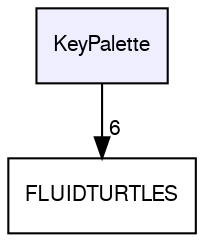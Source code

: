 digraph "KeyPalette" {
  bgcolor=transparent;
  compound=true
  node [ fontsize="10", fontname="FreeSans"];
  edge [ labelfontsize="10", labelfontname="FreeSans"];
  dir_bfae1e828e55c83e49a704858884c85c [shape=box, label="KeyPalette", style="filled", fillcolor="#eeeeff", pencolor="black", URL="dir_bfae1e828e55c83e49a704858884c85c.html"];
  dir_ad540987da793b2d49ae23efb13ead7a [shape=box label="FLUIDTURTLES" URL="dir_ad540987da793b2d49ae23efb13ead7a.html"];
  dir_bfae1e828e55c83e49a704858884c85c->dir_ad540987da793b2d49ae23efb13ead7a [headlabel="6", labeldistance=1.5 headhref="dir_000004_000003.html"];
}
